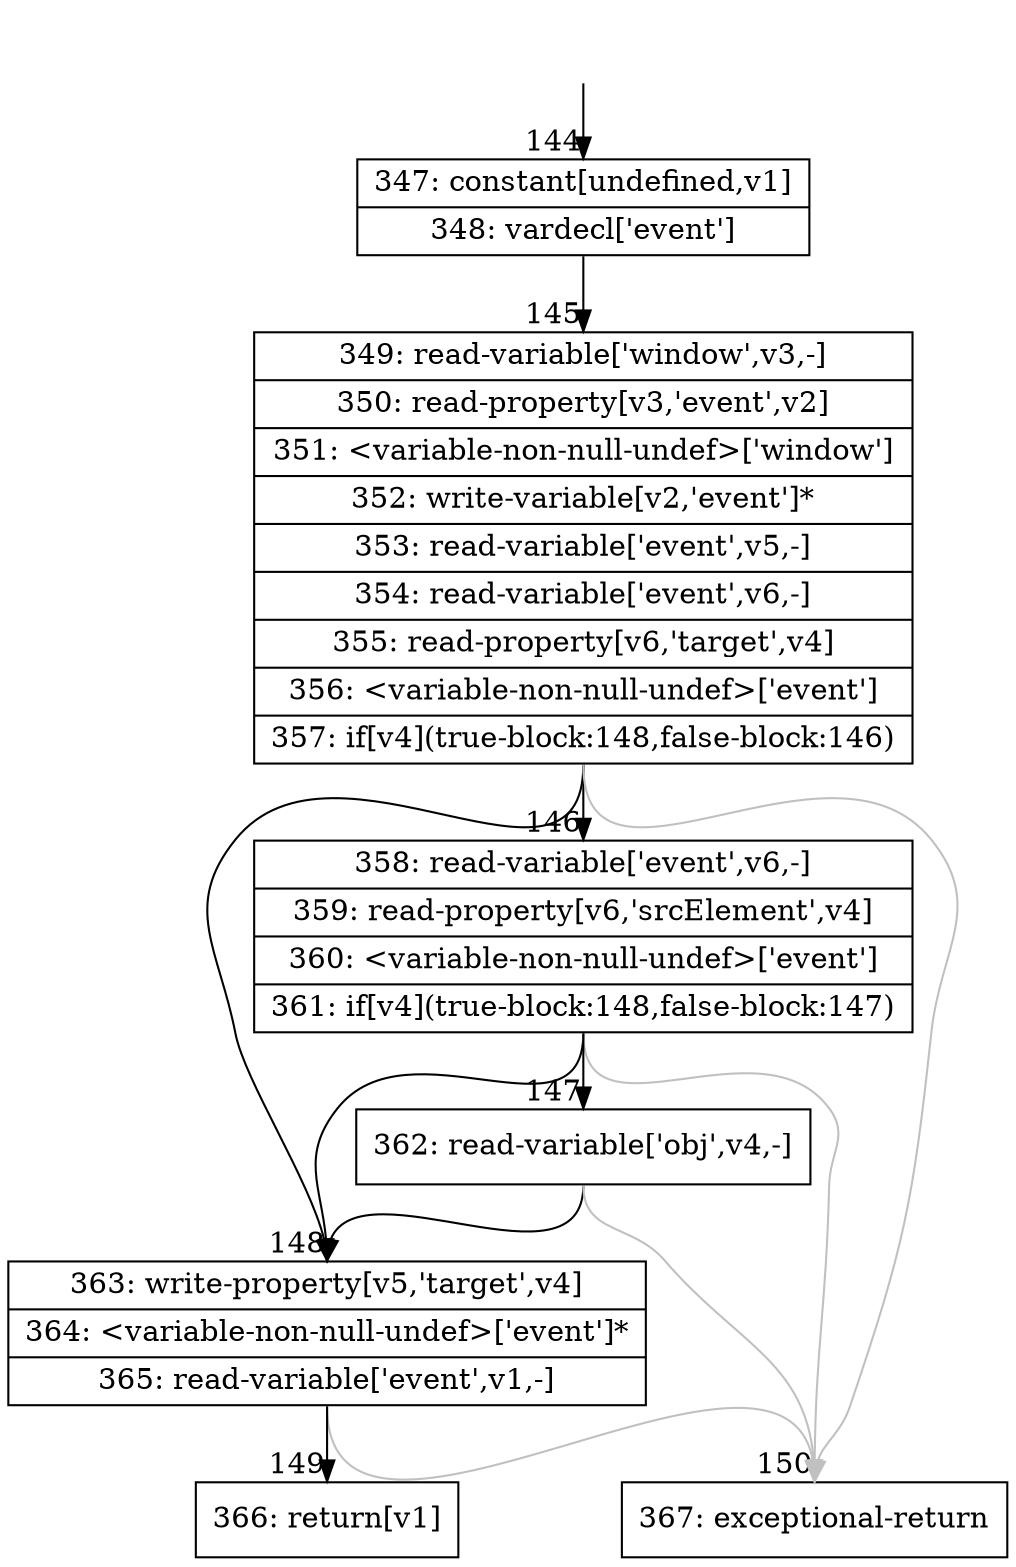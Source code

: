 digraph {
rankdir="TD"
BB_entry13[shape=none,label=""];
BB_entry13 -> BB144 [tailport=s, headport=n, headlabel="    144"]
BB144 [shape=record label="{347: constant[undefined,v1]|348: vardecl['event']}" ] 
BB144 -> BB145 [tailport=s, headport=n, headlabel="      145"]
BB145 [shape=record label="{349: read-variable['window',v3,-]|350: read-property[v3,'event',v2]|351: \<variable-non-null-undef\>['window']|352: write-variable[v2,'event']*|353: read-variable['event',v5,-]|354: read-variable['event',v6,-]|355: read-property[v6,'target',v4]|356: \<variable-non-null-undef\>['event']|357: if[v4](true-block:148,false-block:146)}" ] 
BB145 -> BB148 [tailport=s, headport=n, headlabel="      148"]
BB145 -> BB146 [tailport=s, headport=n, headlabel="      146"]
BB145 -> BB150 [tailport=s, headport=n, color=gray, headlabel="      150"]
BB146 [shape=record label="{358: read-variable['event',v6,-]|359: read-property[v6,'srcElement',v4]|360: \<variable-non-null-undef\>['event']|361: if[v4](true-block:148,false-block:147)}" ] 
BB146 -> BB148 [tailport=s, headport=n]
BB146 -> BB147 [tailport=s, headport=n, headlabel="      147"]
BB146 -> BB150 [tailport=s, headport=n, color=gray]
BB147 [shape=record label="{362: read-variable['obj',v4,-]}" ] 
BB147 -> BB148 [tailport=s, headport=n]
BB147 -> BB150 [tailport=s, headport=n, color=gray]
BB148 [shape=record label="{363: write-property[v5,'target',v4]|364: \<variable-non-null-undef\>['event']*|365: read-variable['event',v1,-]}" ] 
BB148 -> BB149 [tailport=s, headport=n, headlabel="      149"]
BB148 -> BB150 [tailport=s, headport=n, color=gray]
BB149 [shape=record label="{366: return[v1]}" ] 
BB150 [shape=record label="{367: exceptional-return}" ] 
//#$~ 174
}
